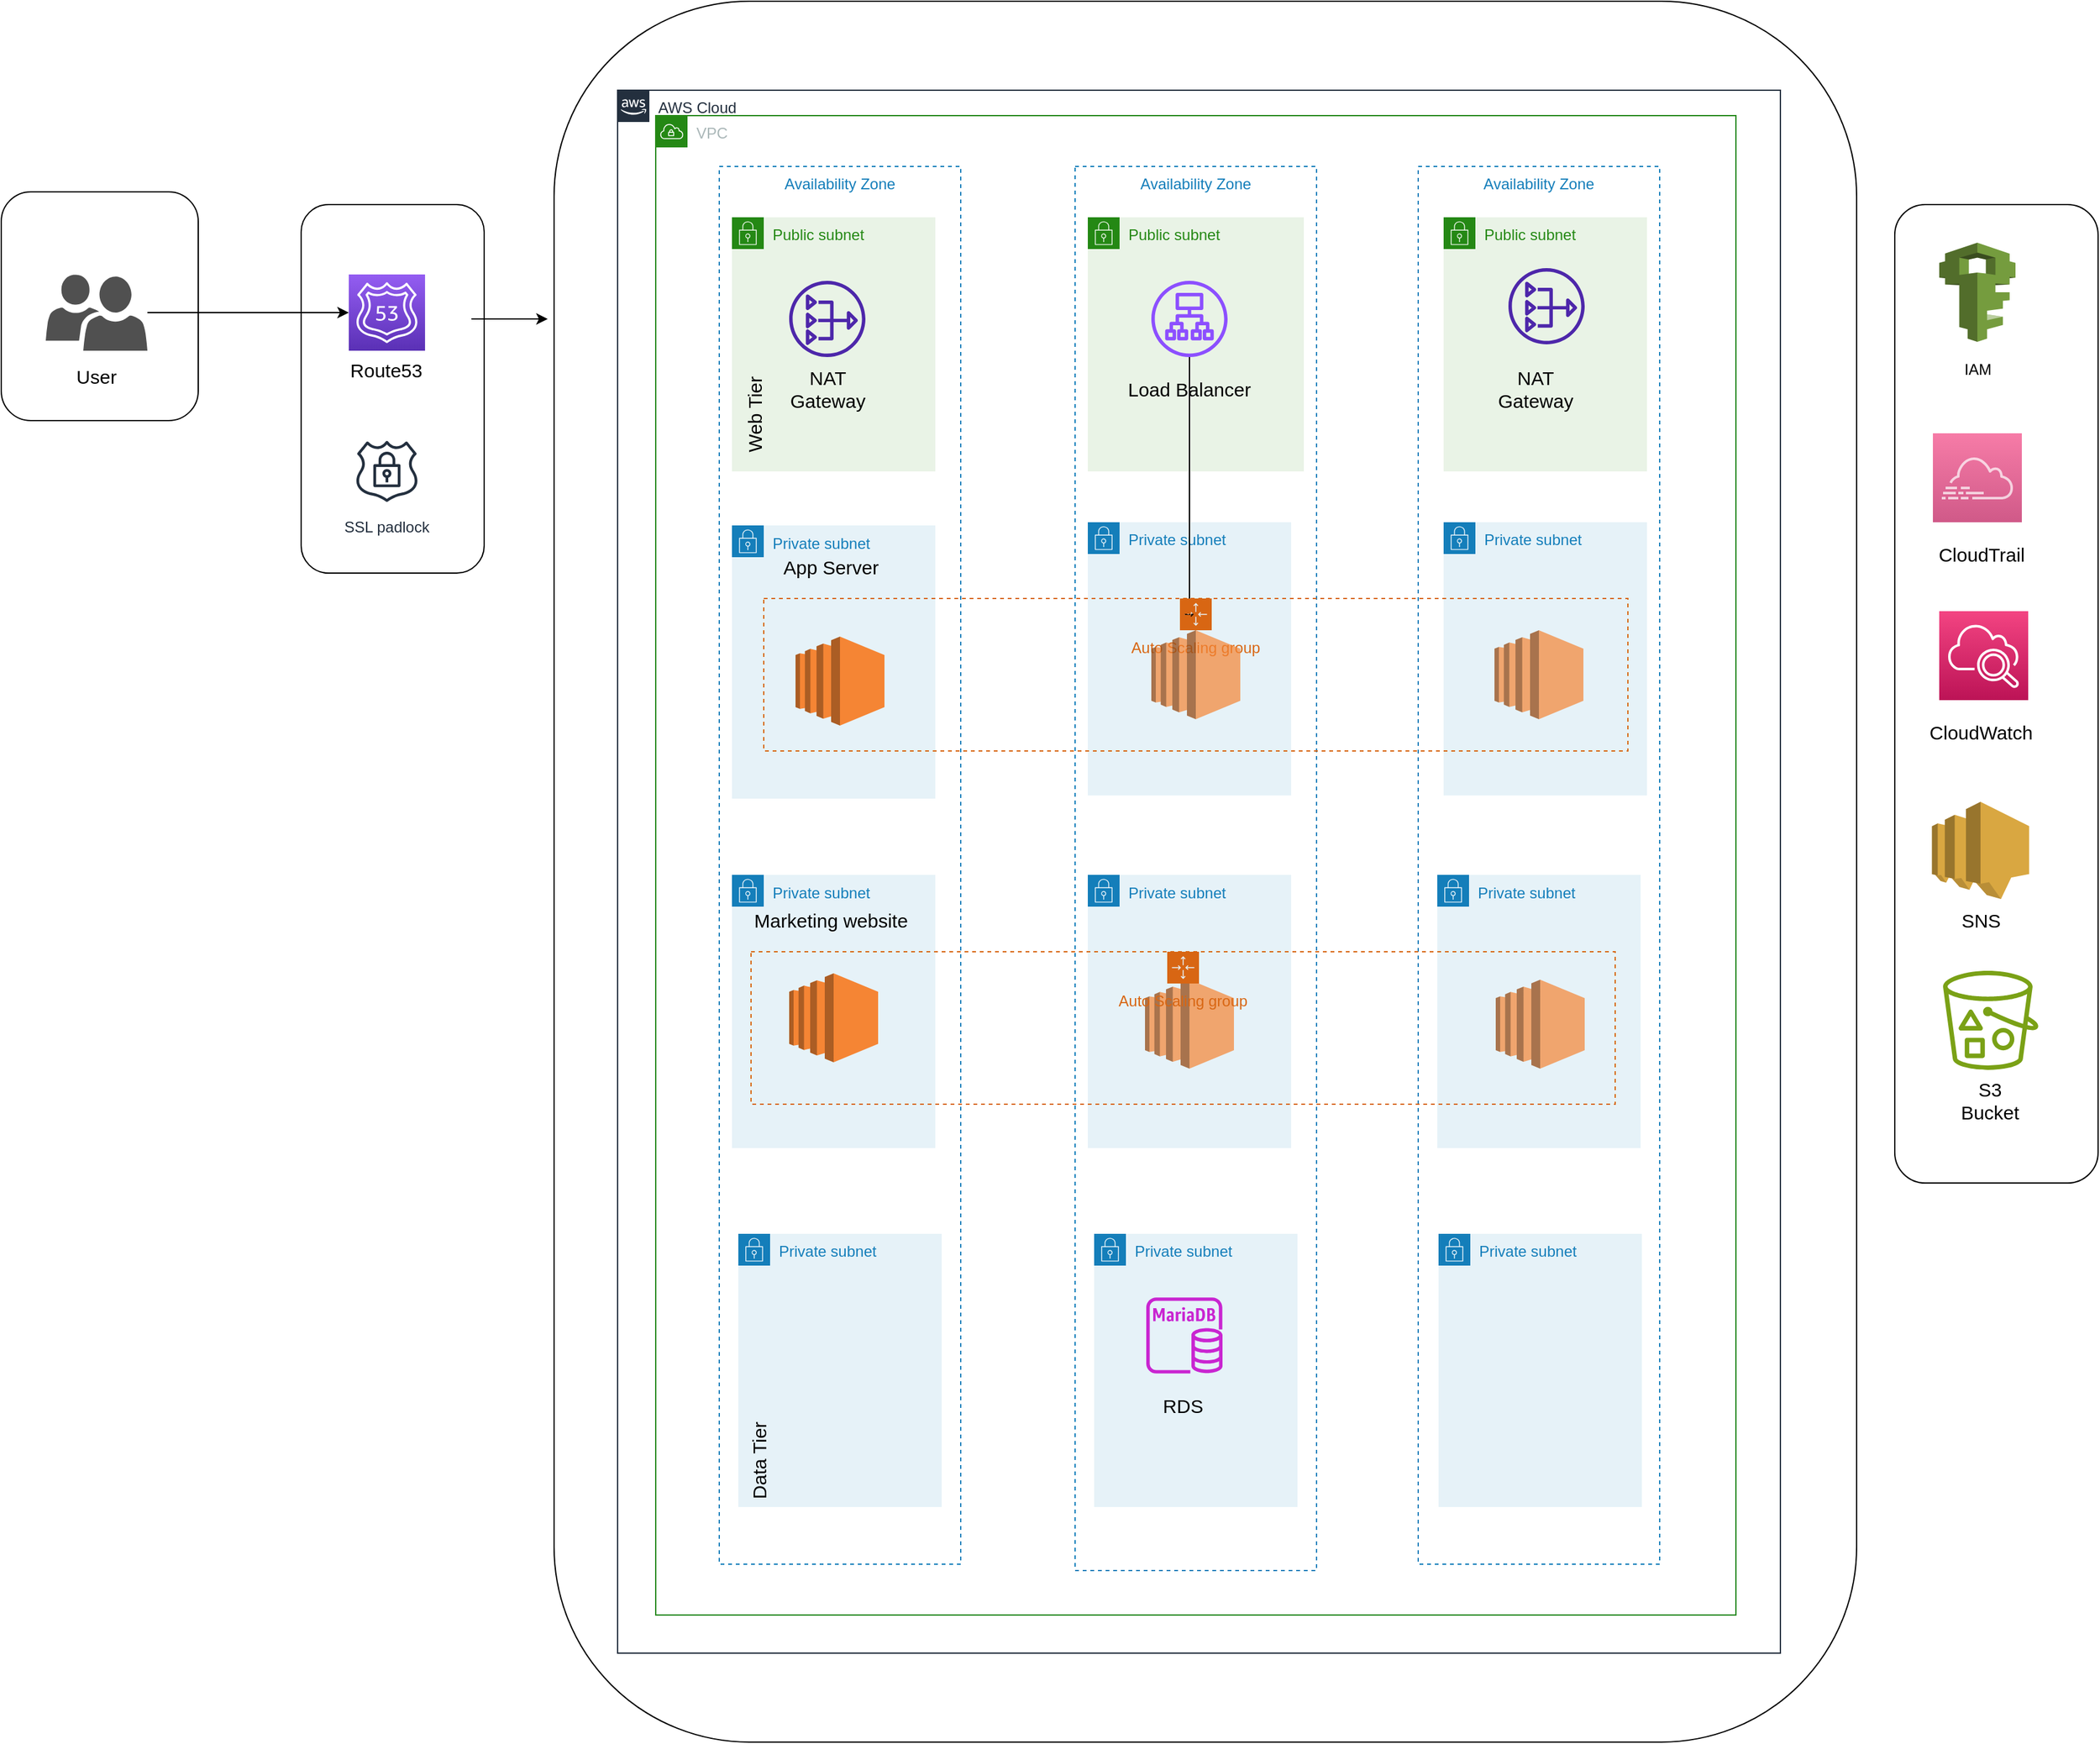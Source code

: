 <mxfile version="23.1.0" type="github">
  <diagram name="Page-1" id="WNXpiY1kzUANpxHg-rSh">
    <mxGraphModel dx="3048" dy="1809" grid="1" gridSize="10" guides="1" tooltips="1" connect="1" arrows="1" fold="1" page="1" pageScale="1" pageWidth="1333" pageHeight="898" math="0" shadow="0">
      <root>
        <mxCell id="0" />
        <mxCell id="1" parent="0" />
        <mxCell id="lXHlsgU_vgeaITfdus4w-3" value="" style="rounded=1;whiteSpace=wrap;html=1;" parent="1" vertex="1">
          <mxGeometry x="1320" y="-90" width="160" height="770" as="geometry" />
        </mxCell>
        <mxCell id="lXHlsgU_vgeaITfdus4w-4" value="" style="rounded=1;whiteSpace=wrap;html=1;" parent="1" vertex="1">
          <mxGeometry x="65.97" y="-90" width="144.03" height="290" as="geometry" />
        </mxCell>
        <mxCell id="lXHlsgU_vgeaITfdus4w-5" value="" style="rounded=1;whiteSpace=wrap;html=1;" parent="1" vertex="1">
          <mxGeometry x="-170" y="-100" width="155" height="180" as="geometry" />
        </mxCell>
        <mxCell id="lXHlsgU_vgeaITfdus4w-6" value="" style="rounded=1;whiteSpace=wrap;html=1;" parent="1" vertex="1">
          <mxGeometry x="265" y="-250" width="1025" height="1370" as="geometry" />
        </mxCell>
        <mxCell id="lXHlsgU_vgeaITfdus4w-7" value="AWS Cloud" style="points=[[0,0],[0.25,0],[0.5,0],[0.75,0],[1,0],[1,0.25],[1,0.5],[1,0.75],[1,1],[0.75,1],[0.5,1],[0.25,1],[0,1],[0,0.75],[0,0.5],[0,0.25]];outlineConnect=0;gradientColor=none;html=1;whiteSpace=wrap;fontSize=12;fontStyle=0;container=1;pointerEvents=0;collapsible=0;recursiveResize=0;shape=mxgraph.aws4.group;grIcon=mxgraph.aws4.group_aws_cloud_alt;strokeColor=#232F3E;fillColor=none;verticalAlign=top;align=left;spacingLeft=30;fontColor=#232F3E;dashed=0;" parent="1" vertex="1">
          <mxGeometry x="315" y="-180" width="915" height="1230" as="geometry" />
        </mxCell>
        <mxCell id="lXHlsgU_vgeaITfdus4w-8" value="VPC" style="points=[[0,0],[0.25,0],[0.5,0],[0.75,0],[1,0],[1,0.25],[1,0.5],[1,0.75],[1,1],[0.75,1],[0.5,1],[0.25,1],[0,1],[0,0.75],[0,0.5],[0,0.25]];outlineConnect=0;gradientColor=none;html=1;whiteSpace=wrap;fontSize=12;fontStyle=0;container=1;pointerEvents=0;collapsible=0;recursiveResize=0;shape=mxgraph.aws4.group;grIcon=mxgraph.aws4.group_vpc;strokeColor=#248814;fillColor=none;verticalAlign=top;align=left;spacingLeft=30;fontColor=#AAB7B8;dashed=0;" parent="lXHlsgU_vgeaITfdus4w-7" vertex="1">
          <mxGeometry x="30" y="20" width="850" height="1180" as="geometry" />
        </mxCell>
        <mxCell id="lXHlsgU_vgeaITfdus4w-9" value="Availability Zone" style="fillColor=none;strokeColor=#147EBA;dashed=1;verticalAlign=top;fontStyle=0;fontColor=#147EBA;" parent="lXHlsgU_vgeaITfdus4w-8" vertex="1">
          <mxGeometry x="50" y="40" width="190" height="1100" as="geometry" />
        </mxCell>
        <mxCell id="lXHlsgU_vgeaITfdus4w-10" value="Public subnet" style="points=[[0,0],[0.25,0],[0.5,0],[0.75,0],[1,0],[1,0.25],[1,0.5],[1,0.75],[1,1],[0.75,1],[0.5,1],[0.25,1],[0,1],[0,0.75],[0,0.5],[0,0.25]];outlineConnect=0;gradientColor=none;html=1;whiteSpace=wrap;fontSize=12;fontStyle=0;container=1;pointerEvents=0;collapsible=0;recursiveResize=0;shape=mxgraph.aws4.group;grIcon=mxgraph.aws4.group_security_group;grStroke=0;strokeColor=#248814;fillColor=#E9F3E6;verticalAlign=top;align=left;spacingLeft=30;fontColor=#248814;dashed=0;" parent="lXHlsgU_vgeaITfdus4w-8" vertex="1">
          <mxGeometry x="60" y="80" width="160" height="200" as="geometry" />
        </mxCell>
        <mxCell id="lXHlsgU_vgeaITfdus4w-11" value="Web Tier" style="text;html=1;strokeColor=none;fillColor=none;align=center;verticalAlign=middle;whiteSpace=wrap;rounded=0;fontSize=15;rotation=270;" parent="lXHlsgU_vgeaITfdus4w-10" vertex="1">
          <mxGeometry x="-25" y="140" width="85" height="30" as="geometry" />
        </mxCell>
        <mxCell id="bIv_qjZkNBDt_8BkcTH7-18" value="NAT Gateway" style="text;html=1;strokeColor=none;fillColor=none;align=center;verticalAlign=middle;whiteSpace=wrap;rounded=0;fontSize=15;" parent="lXHlsgU_vgeaITfdus4w-10" vertex="1">
          <mxGeometry x="37.5" y="120" width="75" height="30" as="geometry" />
        </mxCell>
        <mxCell id="lXHlsgU_vgeaITfdus4w-13" value="Public subnet" style="points=[[0,0],[0.25,0],[0.5,0],[0.75,0],[1,0],[1,0.25],[1,0.5],[1,0.75],[1,1],[0.75,1],[0.5,1],[0.25,1],[0,1],[0,0.75],[0,0.5],[0,0.25]];outlineConnect=0;gradientColor=none;html=1;whiteSpace=wrap;fontSize=12;fontStyle=0;container=1;pointerEvents=0;collapsible=0;recursiveResize=0;shape=mxgraph.aws4.group;grIcon=mxgraph.aws4.group_security_group;grStroke=0;strokeColor=#248814;fillColor=#E9F3E6;verticalAlign=top;align=left;spacingLeft=30;fontColor=#248814;dashed=0;" parent="lXHlsgU_vgeaITfdus4w-8" vertex="1">
          <mxGeometry x="340" y="80" width="170" height="200" as="geometry" />
        </mxCell>
        <mxCell id="bIv_qjZkNBDt_8BkcTH7-3" value="" style="sketch=0;outlineConnect=0;fontColor=#232F3E;gradientColor=none;fillColor=#8C4FFF;strokeColor=none;dashed=0;verticalLabelPosition=bottom;verticalAlign=top;align=center;html=1;fontSize=12;fontStyle=0;aspect=fixed;pointerEvents=1;shape=mxgraph.aws4.application_load_balancer;" parent="lXHlsgU_vgeaITfdus4w-13" vertex="1">
          <mxGeometry x="50" y="50" width="60" height="60" as="geometry" />
        </mxCell>
        <mxCell id="bIv_qjZkNBDt_8BkcTH7-4" value="&lt;font style=&quot;font-size: 15px;&quot;&gt;Load Balancer&lt;/font&gt;" style="text;html=1;strokeColor=none;fillColor=none;align=center;verticalAlign=middle;whiteSpace=wrap;rounded=0;" parent="lXHlsgU_vgeaITfdus4w-13" vertex="1">
          <mxGeometry x="25" y="120" width="110" height="30" as="geometry" />
        </mxCell>
        <mxCell id="lXHlsgU_vgeaITfdus4w-15" value="Availability Zone" style="fillColor=none;strokeColor=#147EBA;dashed=1;verticalAlign=top;fontStyle=0;fontColor=#147EBA;" parent="lXHlsgU_vgeaITfdus4w-8" vertex="1">
          <mxGeometry x="600" y="40" width="190" height="1100" as="geometry" />
        </mxCell>
        <mxCell id="lXHlsgU_vgeaITfdus4w-16" value="Public subnet" style="points=[[0,0],[0.25,0],[0.5,0],[0.75,0],[1,0],[1,0.25],[1,0.5],[1,0.75],[1,1],[0.75,1],[0.5,1],[0.25,1],[0,1],[0,0.75],[0,0.5],[0,0.25]];outlineConnect=0;gradientColor=none;html=1;whiteSpace=wrap;fontSize=12;fontStyle=0;container=1;pointerEvents=0;collapsible=0;recursiveResize=0;shape=mxgraph.aws4.group;grIcon=mxgraph.aws4.group_security_group;grStroke=0;strokeColor=#248814;fillColor=#E9F3E6;verticalAlign=top;align=left;spacingLeft=30;fontColor=#248814;dashed=0;" parent="lXHlsgU_vgeaITfdus4w-8" vertex="1">
          <mxGeometry x="620" y="80" width="160" height="200" as="geometry" />
        </mxCell>
        <mxCell id="lXHlsgU_vgeaITfdus4w-18" value="Private subnet" style="points=[[0,0],[0.25,0],[0.5,0],[0.75,0],[1,0],[1,0.25],[1,0.5],[1,0.75],[1,1],[0.75,1],[0.5,1],[0.25,1],[0,1],[0,0.75],[0,0.5],[0,0.25]];outlineConnect=0;gradientColor=none;html=1;whiteSpace=wrap;fontSize=12;fontStyle=0;container=1;pointerEvents=0;collapsible=0;recursiveResize=0;shape=mxgraph.aws4.group;grIcon=mxgraph.aws4.group_security_group;grStroke=0;strokeColor=#147EBA;fillColor=#E6F2F8;verticalAlign=top;align=left;spacingLeft=30;fontColor=#147EBA;dashed=0;" parent="lXHlsgU_vgeaITfdus4w-8" vertex="1">
          <mxGeometry x="60" y="322.5" width="160" height="215" as="geometry" />
        </mxCell>
        <mxCell id="lXHlsgU_vgeaITfdus4w-52" value="App Server" style="text;html=1;strokeColor=none;fillColor=none;align=center;verticalAlign=middle;whiteSpace=wrap;rounded=0;fontSize=15;rotation=0;" parent="lXHlsgU_vgeaITfdus4w-18" vertex="1">
          <mxGeometry x="7.5" y="17.5" width="140" height="30" as="geometry" />
        </mxCell>
        <mxCell id="lXHlsgU_vgeaITfdus4w-20" value="Private subnet" style="points=[[0,0],[0.25,0],[0.5,0],[0.75,0],[1,0],[1,0.25],[1,0.5],[1,0.75],[1,1],[0.75,1],[0.5,1],[0.25,1],[0,1],[0,0.75],[0,0.5],[0,0.25]];outlineConnect=0;gradientColor=none;html=1;whiteSpace=wrap;fontSize=12;fontStyle=0;container=1;pointerEvents=0;collapsible=0;recursiveResize=0;shape=mxgraph.aws4.group;grIcon=mxgraph.aws4.group_security_group;grStroke=0;strokeColor=#147EBA;fillColor=#E6F2F8;verticalAlign=top;align=left;spacingLeft=30;fontColor=#147EBA;dashed=0;" parent="lXHlsgU_vgeaITfdus4w-8" vertex="1">
          <mxGeometry x="620" y="320" width="160" height="215" as="geometry" />
        </mxCell>
        <mxCell id="lXHlsgU_vgeaITfdus4w-21" value="Private subnet" style="points=[[0,0],[0.25,0],[0.5,0],[0.75,0],[1,0],[1,0.25],[1,0.5],[1,0.75],[1,1],[0.75,1],[0.5,1],[0.25,1],[0,1],[0,0.75],[0,0.5],[0,0.25]];outlineConnect=0;gradientColor=none;html=1;whiteSpace=wrap;fontSize=12;fontStyle=0;container=1;pointerEvents=0;collapsible=0;recursiveResize=0;shape=mxgraph.aws4.group;grIcon=mxgraph.aws4.group_security_group;grStroke=0;strokeColor=#147EBA;fillColor=#E6F2F8;verticalAlign=top;align=left;spacingLeft=30;fontColor=#147EBA;dashed=0;" parent="lXHlsgU_vgeaITfdus4w-8" vertex="1">
          <mxGeometry x="340" y="320" width="160" height="215" as="geometry" />
        </mxCell>
        <mxCell id="lXHlsgU_vgeaITfdus4w-31" value="Private subnet" style="points=[[0,0],[0.25,0],[0.5,0],[0.75,0],[1,0],[1,0.25],[1,0.5],[1,0.75],[1,1],[0.75,1],[0.5,1],[0.25,1],[0,1],[0,0.75],[0,0.5],[0,0.25]];outlineConnect=0;gradientColor=none;html=1;whiteSpace=wrap;fontSize=12;fontStyle=0;container=1;pointerEvents=0;collapsible=0;recursiveResize=0;shape=mxgraph.aws4.group;grIcon=mxgraph.aws4.group_security_group;grStroke=0;strokeColor=#147EBA;fillColor=#E6F2F8;verticalAlign=top;align=left;spacingLeft=30;fontColor=#147EBA;dashed=0;" parent="lXHlsgU_vgeaITfdus4w-8" vertex="1">
          <mxGeometry x="60" y="597.5" width="160" height="215" as="geometry" />
        </mxCell>
        <mxCell id="lXHlsgU_vgeaITfdus4w-53" value="Marketing website" style="text;html=1;strokeColor=none;fillColor=none;align=center;verticalAlign=middle;whiteSpace=wrap;rounded=0;fontSize=15;rotation=0;" parent="lXHlsgU_vgeaITfdus4w-31" vertex="1">
          <mxGeometry x="7.5" y="20" width="140" height="30" as="geometry" />
        </mxCell>
        <mxCell id="lXHlsgU_vgeaITfdus4w-35" value="Private subnet" style="points=[[0,0],[0.25,0],[0.5,0],[0.75,0],[1,0],[1,0.25],[1,0.5],[1,0.75],[1,1],[0.75,1],[0.5,1],[0.25,1],[0,1],[0,0.75],[0,0.5],[0,0.25]];outlineConnect=0;gradientColor=none;html=1;whiteSpace=wrap;fontSize=12;fontStyle=0;container=1;pointerEvents=0;collapsible=0;recursiveResize=0;shape=mxgraph.aws4.group;grIcon=mxgraph.aws4.group_security_group;grStroke=0;strokeColor=#147EBA;fillColor=#E6F2F8;verticalAlign=top;align=left;spacingLeft=30;fontColor=#147EBA;dashed=0;" parent="lXHlsgU_vgeaITfdus4w-8" vertex="1">
          <mxGeometry x="340" y="597.5" width="160" height="215" as="geometry" />
        </mxCell>
        <mxCell id="lXHlsgU_vgeaITfdus4w-36" value="Private subnet" style="points=[[0,0],[0.25,0],[0.5,0],[0.75,0],[1,0],[1,0.25],[1,0.5],[1,0.75],[1,1],[0.75,1],[0.5,1],[0.25,1],[0,1],[0,0.75],[0,0.5],[0,0.25]];outlineConnect=0;gradientColor=none;html=1;whiteSpace=wrap;fontSize=12;fontStyle=0;container=1;pointerEvents=0;collapsible=0;recursiveResize=0;shape=mxgraph.aws4.group;grIcon=mxgraph.aws4.group_security_group;grStroke=0;strokeColor=#147EBA;fillColor=#E6F2F8;verticalAlign=top;align=left;spacingLeft=30;fontColor=#147EBA;dashed=0;" parent="lXHlsgU_vgeaITfdus4w-8" vertex="1">
          <mxGeometry x="615" y="597.5" width="160" height="215" as="geometry" />
        </mxCell>
        <mxCell id="lXHlsgU_vgeaITfdus4w-39" value="" style="outlineConnect=0;dashed=0;verticalLabelPosition=bottom;verticalAlign=top;align=center;html=1;shape=mxgraph.aws3.ec2;fillColor=#F58534;gradientColor=none;" parent="lXHlsgU_vgeaITfdus4w-8" vertex="1">
          <mxGeometry x="105" y="675" width="70" height="70" as="geometry" />
        </mxCell>
        <mxCell id="lXHlsgU_vgeaITfdus4w-50" value="" style="outlineConnect=0;dashed=0;verticalLabelPosition=bottom;verticalAlign=top;align=center;html=1;shape=mxgraph.aws3.ec2;fillColor=#F58534;gradientColor=none;opacity=70;textOpacity=70;" parent="lXHlsgU_vgeaITfdus4w-8" vertex="1">
          <mxGeometry x="385" y="680" width="70" height="70" as="geometry" />
        </mxCell>
        <mxCell id="lXHlsgU_vgeaITfdus4w-51" value="" style="outlineConnect=0;dashed=0;verticalLabelPosition=bottom;verticalAlign=top;align=center;html=1;shape=mxgraph.aws3.ec2;fillColor=#F58534;gradientColor=none;opacity=70;textOpacity=70;" parent="lXHlsgU_vgeaITfdus4w-8" vertex="1">
          <mxGeometry x="661" y="680" width="70" height="70" as="geometry" />
        </mxCell>
        <mxCell id="lXHlsgU_vgeaITfdus4w-104" value="Private subnet" style="points=[[0,0],[0.25,0],[0.5,0],[0.75,0],[1,0],[1,0.25],[1,0.5],[1,0.75],[1,1],[0.75,1],[0.5,1],[0.25,1],[0,1],[0,0.75],[0,0.5],[0,0.25]];outlineConnect=0;gradientColor=none;html=1;whiteSpace=wrap;fontSize=12;fontStyle=0;container=1;pointerEvents=0;collapsible=0;recursiveResize=0;shape=mxgraph.aws4.group;grIcon=mxgraph.aws4.group_security_group;grStroke=0;strokeColor=#147EBA;fillColor=#E6F2F8;verticalAlign=top;align=left;spacingLeft=30;fontColor=#147EBA;dashed=0;" parent="lXHlsgU_vgeaITfdus4w-8" vertex="1">
          <mxGeometry x="65" y="880" width="160" height="215" as="geometry" />
        </mxCell>
        <mxCell id="lXHlsgU_vgeaITfdus4w-106" value="Private subnet" style="points=[[0,0],[0.25,0],[0.5,0],[0.75,0],[1,0],[1,0.25],[1,0.5],[1,0.75],[1,1],[0.75,1],[0.5,1],[0.25,1],[0,1],[0,0.75],[0,0.5],[0,0.25]];outlineConnect=0;gradientColor=none;html=1;whiteSpace=wrap;fontSize=12;fontStyle=0;container=1;pointerEvents=0;collapsible=0;recursiveResize=0;shape=mxgraph.aws4.group;grIcon=mxgraph.aws4.group_security_group;grStroke=0;strokeColor=#147EBA;fillColor=#E6F2F8;verticalAlign=top;align=left;spacingLeft=30;fontColor=#147EBA;dashed=0;" parent="lXHlsgU_vgeaITfdus4w-8" vertex="1">
          <mxGeometry x="345" y="880" width="160" height="215" as="geometry" />
        </mxCell>
        <mxCell id="bIv_qjZkNBDt_8BkcTH7-15" value="&lt;font style=&quot;font-size: 15px;&quot;&gt;RDS&lt;/font&gt;" style="text;html=1;strokeColor=none;fillColor=none;align=center;verticalAlign=middle;whiteSpace=wrap;rounded=0;" parent="lXHlsgU_vgeaITfdus4w-106" vertex="1">
          <mxGeometry x="40" y="120" width="60" height="30" as="geometry" />
        </mxCell>
        <mxCell id="lXHlsgU_vgeaITfdus4w-108" value="Private subnet" style="points=[[0,0],[0.25,0],[0.5,0],[0.75,0],[1,0],[1,0.25],[1,0.5],[1,0.75],[1,1],[0.75,1],[0.5,1],[0.25,1],[0,1],[0,0.75],[0,0.5],[0,0.25]];outlineConnect=0;gradientColor=none;html=1;whiteSpace=wrap;fontSize=12;fontStyle=0;container=1;pointerEvents=0;collapsible=0;recursiveResize=0;shape=mxgraph.aws4.group;grIcon=mxgraph.aws4.group_security_group;grStroke=0;strokeColor=#147EBA;fillColor=#E6F2F8;verticalAlign=top;align=left;spacingLeft=30;fontColor=#147EBA;dashed=0;" parent="lXHlsgU_vgeaITfdus4w-8" vertex="1">
          <mxGeometry x="616" y="880" width="160" height="215" as="geometry" />
        </mxCell>
        <mxCell id="lXHlsgU_vgeaITfdus4w-23" value="" style="sketch=0;outlineConnect=0;fontColor=#232F3E;gradientColor=none;fillColor=#4D27AA;strokeColor=none;dashed=0;verticalLabelPosition=bottom;verticalAlign=top;align=center;html=1;fontSize=12;fontStyle=0;aspect=fixed;pointerEvents=1;shape=mxgraph.aws4.nat_gateway;" parent="lXHlsgU_vgeaITfdus4w-8" vertex="1">
          <mxGeometry x="671" y="120" width="60" height="60" as="geometry" />
        </mxCell>
        <mxCell id="lXHlsgU_vgeaITfdus4w-17" value="NAT Gateway" style="text;html=1;strokeColor=none;fillColor=none;align=center;verticalAlign=middle;whiteSpace=wrap;rounded=0;fontSize=15;" parent="lXHlsgU_vgeaITfdus4w-8" vertex="1">
          <mxGeometry x="655" y="200" width="75" height="30" as="geometry" />
        </mxCell>
        <mxCell id="bIv_qjZkNBDt_8BkcTH7-6" style="edgeStyle=orthogonalEdgeStyle;rounded=0;orthogonalLoop=1;jettySize=auto;html=1;entryX=0.5;entryY=0;entryDx=0;entryDy=0;entryPerimeter=0;" parent="lXHlsgU_vgeaITfdus4w-8" source="bIv_qjZkNBDt_8BkcTH7-3" edge="1">
          <mxGeometry relative="1" as="geometry">
            <mxPoint x="420" y="400" as="targetPoint" />
          </mxGeometry>
        </mxCell>
        <mxCell id="lXHlsgU_vgeaITfdus4w-92" value="" style="sketch=0;outlineConnect=0;fontColor=#232F3E;gradientColor=none;fillColor=#4D27AA;strokeColor=none;dashed=0;verticalLabelPosition=bottom;verticalAlign=top;align=center;html=1;fontSize=12;fontStyle=0;aspect=fixed;pointerEvents=1;shape=mxgraph.aws4.nat_gateway;" parent="lXHlsgU_vgeaITfdus4w-8" vertex="1">
          <mxGeometry x="105" y="130" width="60" height="60" as="geometry" />
        </mxCell>
        <mxCell id="bIv_qjZkNBDt_8BkcTH7-19" value="&lt;div&gt;Data Tier&lt;/div&gt;&lt;div&gt;&lt;br&gt;&lt;/div&gt;&lt;div&gt;&lt;br&gt;&lt;/div&gt;&lt;div&gt;&lt;br&gt;&lt;/div&gt;" style="text;html=1;strokeColor=none;fillColor=none;align=center;verticalAlign=middle;whiteSpace=wrap;rounded=0;fontSize=15;rotation=270;" parent="lXHlsgU_vgeaITfdus4w-8" vertex="1">
          <mxGeometry x="65" y="1058" width="85" as="geometry" />
        </mxCell>
        <mxCell id="bIv_qjZkNBDt_8BkcTH7-8" value="" style="outlineConnect=0;dashed=0;verticalLabelPosition=bottom;verticalAlign=top;align=center;html=1;shape=mxgraph.aws3.ec2;fillColor=#F58534;gradientColor=none;" parent="lXHlsgU_vgeaITfdus4w-8" vertex="1">
          <mxGeometry x="110" y="410" width="70" height="70" as="geometry" />
        </mxCell>
        <mxCell id="lXHlsgU_vgeaITfdus4w-58" value="" style="sketch=0;points=[[0,0,0],[0.25,0,0],[0.5,0,0],[0.75,0,0],[1,0,0],[0,1,0],[0.25,1,0],[0.5,1,0],[0.75,1,0],[1,1,0],[0,0.25,0],[0,0.5,0],[0,0.75,0],[1,0.25,0],[1,0.5,0],[1,0.75,0]];outlineConnect=0;fontColor=#232F3E;gradientColor=#945DF2;gradientDirection=north;fillColor=#5A30B5;strokeColor=#ffffff;dashed=0;verticalLabelPosition=bottom;verticalAlign=top;align=center;html=1;fontSize=12;fontStyle=0;aspect=fixed;shape=mxgraph.aws4.resourceIcon;resIcon=mxgraph.aws4.route_53;" parent="1" vertex="1">
          <mxGeometry x="103.47" y="-35" width="60" height="60" as="geometry" />
        </mxCell>
        <mxCell id="lXHlsgU_vgeaITfdus4w-60" value="" style="edgeStyle=orthogonalEdgeStyle;rounded=0;orthogonalLoop=1;jettySize=auto;html=1;" parent="1" source="lXHlsgU_vgeaITfdus4w-61" target="lXHlsgU_vgeaITfdus4w-58" edge="1">
          <mxGeometry relative="1" as="geometry" />
        </mxCell>
        <mxCell id="lXHlsgU_vgeaITfdus4w-61" value="" style="sketch=0;pointerEvents=1;shadow=0;dashed=0;html=1;strokeColor=none;labelPosition=center;verticalLabelPosition=bottom;verticalAlign=top;align=center;fillColor=#505050;shape=mxgraph.mscae.intune.user_group" parent="1" vertex="1">
          <mxGeometry x="-135" y="-35" width="80" height="60" as="geometry" />
        </mxCell>
        <mxCell id="lXHlsgU_vgeaITfdus4w-62" value="&lt;font style=&quot;font-size: 15px;&quot;&gt;User&lt;/font&gt;" style="text;html=1;strokeColor=none;fillColor=none;align=center;verticalAlign=middle;whiteSpace=wrap;rounded=0;" parent="1" vertex="1">
          <mxGeometry x="-140" y="30" width="90" height="30" as="geometry" />
        </mxCell>
        <mxCell id="lXHlsgU_vgeaITfdus4w-64" value="Route53" style="text;html=1;strokeColor=none;fillColor=none;align=center;verticalAlign=middle;whiteSpace=wrap;rounded=0;fontSize=15;" parent="1" vertex="1">
          <mxGeometry x="93.47" y="25" width="80" height="30" as="geometry" />
        </mxCell>
        <mxCell id="lXHlsgU_vgeaITfdus4w-66" value="" style="sketch=0;points=[[0,0,0],[0.25,0,0],[0.5,0,0],[0.75,0,0],[1,0,0],[0,1,0],[0.25,1,0],[0.5,1,0],[0.75,1,0],[1,1,0],[0,0.25,0],[0,0.5,0],[0,0.75,0],[1,0.25,0],[1,0.5,0],[1,0.75,0]];points=[[0,0,0],[0.25,0,0],[0.5,0,0],[0.75,0,0],[1,0,0],[0,1,0],[0.25,1,0],[0.5,1,0],[0.75,1,0],[1,1,0],[0,0.25,0],[0,0.5,0],[0,0.75,0],[1,0.25,0],[1,0.5,0],[1,0.75,0]];outlineConnect=0;fontColor=#232F3E;gradientColor=#F34482;gradientDirection=north;fillColor=#BC1356;strokeColor=#ffffff;dashed=0;verticalLabelPosition=bottom;verticalAlign=top;align=center;html=1;fontSize=12;fontStyle=0;aspect=fixed;shape=mxgraph.aws4.resourceIcon;resIcon=mxgraph.aws4.cloudtrail;opacity=70;" parent="1" vertex="1">
          <mxGeometry x="1350.0" y="90" width="70" height="70" as="geometry" />
        </mxCell>
        <mxCell id="lXHlsgU_vgeaITfdus4w-68" value="CloudTrail" style="text;html=1;align=center;verticalAlign=middle;resizable=0;points=[];autosize=1;strokeColor=none;fillColor=none;fontSize=15;" parent="1" vertex="1">
          <mxGeometry x="1342.5" y="170" width="90" height="30" as="geometry" />
        </mxCell>
        <mxCell id="lXHlsgU_vgeaITfdus4w-70" value="" style="sketch=0;points=[[0,0,0],[0.25,0,0],[0.5,0,0],[0.75,0,0],[1,0,0],[0,1,0],[0.25,1,0],[0.5,1,0],[0.75,1,0],[1,1,0],[0,0.25,0],[0,0.5,0],[0,0.75,0],[1,0.25,0],[1,0.5,0],[1,0.75,0]];points=[[0,0,0],[0.25,0,0],[0.5,0,0],[0.75,0,0],[1,0,0],[0,1,0],[0.25,1,0],[0.5,1,0],[0.75,1,0],[1,1,0],[0,0.25,0],[0,0.5,0],[0,0.75,0],[1,0.25,0],[1,0.5,0],[1,0.75,0]];outlineConnect=0;fontColor=#232F3E;gradientColor=#F34482;gradientDirection=north;fillColor=#BC1356;strokeColor=#ffffff;dashed=0;verticalLabelPosition=bottom;verticalAlign=top;align=center;html=1;fontSize=12;fontStyle=0;aspect=fixed;shape=mxgraph.aws4.resourceIcon;resIcon=mxgraph.aws4.cloudwatch_2;" parent="1" vertex="1">
          <mxGeometry x="1355.0" y="230" width="70" height="70" as="geometry" />
        </mxCell>
        <mxCell id="lXHlsgU_vgeaITfdus4w-71" value="&lt;font style=&quot;font-size: 15px;&quot;&gt;CloudWatch&lt;/font&gt;" style="text;html=1;strokeColor=none;fillColor=none;align=center;verticalAlign=middle;whiteSpace=wrap;rounded=0;" parent="1" vertex="1">
          <mxGeometry x="1342.5" y="310" width="90" height="30" as="geometry" />
        </mxCell>
        <mxCell id="lXHlsgU_vgeaITfdus4w-74" value="" style="outlineConnect=0;dashed=0;verticalLabelPosition=bottom;verticalAlign=top;align=center;html=1;shape=mxgraph.aws3.iam;fillColor=#759C3E;gradientColor=none;" parent="1" vertex="1">
          <mxGeometry x="1355" y="-60" width="60" height="78" as="geometry" />
        </mxCell>
        <mxCell id="lXHlsgU_vgeaITfdus4w-75" value="IAM" style="text;html=1;align=center;verticalAlign=middle;resizable=0;points=[];autosize=1;strokeColor=none;fillColor=none;" parent="1" vertex="1">
          <mxGeometry x="1365" y="25" width="40" height="30" as="geometry" />
        </mxCell>
        <mxCell id="lXHlsgU_vgeaITfdus4w-76" value="" style="outlineConnect=0;dashed=0;verticalLabelPosition=bottom;verticalAlign=top;align=center;html=1;shape=mxgraph.aws3.sns;fillColor=#D9A741;gradientColor=none;" parent="1" vertex="1">
          <mxGeometry x="1349.25" y="380" width="76.5" height="76.5" as="geometry" />
        </mxCell>
        <mxCell id="lXHlsgU_vgeaITfdus4w-77" value="&lt;font style=&quot;font-size: 15px;&quot;&gt;SNS&lt;/font&gt;" style="text;html=1;strokeColor=none;fillColor=none;align=center;verticalAlign=middle;whiteSpace=wrap;rounded=0;" parent="1" vertex="1">
          <mxGeometry x="1357.5" y="457.5" width="60" height="30" as="geometry" />
        </mxCell>
        <mxCell id="lXHlsgU_vgeaITfdus4w-91" value="Availability Zone" style="fillColor=none;strokeColor=#147EBA;dashed=1;verticalAlign=top;fontStyle=0;fontColor=#147EBA;" parent="1" vertex="1">
          <mxGeometry x="675" y="-120" width="190" height="1105" as="geometry" />
        </mxCell>
        <mxCell id="TxpPUxDE3qKfsuC-h3yg-23" value="" style="endArrow=classic;html=1;rounded=0;" parent="1" edge="1">
          <mxGeometry width="50" height="50" relative="1" as="geometry">
            <mxPoint x="200" as="sourcePoint" />
            <mxPoint x="260" as="targetPoint" />
          </mxGeometry>
        </mxCell>
        <mxCell id="bIv_qjZkNBDt_8BkcTH7-1" value="SSL padlock" style="sketch=0;outlineConnect=0;fontColor=#232F3E;gradientColor=none;strokeColor=#232F3E;fillColor=#ffffff;dashed=0;verticalLabelPosition=bottom;verticalAlign=top;align=center;html=1;fontSize=12;fontStyle=0;aspect=fixed;shape=mxgraph.aws4.resourceIcon;resIcon=mxgraph.aws4.ssl_padlock;" parent="1" vertex="1">
          <mxGeometry x="103.47" y="90" width="60" height="60" as="geometry" />
        </mxCell>
        <mxCell id="bIv_qjZkNBDt_8BkcTH7-7" value="Auto Scaling group" style="points=[[0,0],[0.25,0],[0.5,0],[0.75,0],[1,0],[1,0.25],[1,0.5],[1,0.75],[1,1],[0.75,1],[0.5,1],[0.25,1],[0,1],[0,0.75],[0,0.5],[0,0.25]];outlineConnect=0;gradientColor=none;html=1;whiteSpace=wrap;fontSize=12;fontStyle=0;container=1;pointerEvents=0;collapsible=0;recursiveResize=0;shape=mxgraph.aws4.groupCenter;grIcon=mxgraph.aws4.group_auto_scaling_group;grStroke=1;strokeColor=#D86613;fillColor=none;verticalAlign=top;align=center;fontColor=#D86613;dashed=1;spacingTop=25;" parent="1" vertex="1">
          <mxGeometry x="430" y="220" width="680" height="120" as="geometry" />
        </mxCell>
        <mxCell id="bIv_qjZkNBDt_8BkcTH7-9" value="" style="outlineConnect=0;dashed=0;verticalLabelPosition=bottom;verticalAlign=top;align=center;html=1;shape=mxgraph.aws3.ec2;fillColor=#F58534;gradientColor=none;opacity=70;" parent="bIv_qjZkNBDt_8BkcTH7-7" vertex="1">
          <mxGeometry x="305" y="25" width="70" height="70" as="geometry" />
        </mxCell>
        <mxCell id="bIv_qjZkNBDt_8BkcTH7-10" value="" style="outlineConnect=0;dashed=0;verticalLabelPosition=bottom;verticalAlign=top;align=center;html=1;shape=mxgraph.aws3.ec2;fillColor=#F58534;gradientColor=none;opacity=70;" parent="bIv_qjZkNBDt_8BkcTH7-7" vertex="1">
          <mxGeometry x="575" y="25" width="70" height="70" as="geometry" />
        </mxCell>
        <mxCell id="bIv_qjZkNBDt_8BkcTH7-12" value="Auto Scaling group" style="points=[[0,0],[0.25,0],[0.5,0],[0.75,0],[1,0],[1,0.25],[1,0.5],[1,0.75],[1,1],[0.75,1],[0.5,1],[0.25,1],[0,1],[0,0.75],[0,0.5],[0,0.25]];outlineConnect=0;gradientColor=none;html=1;whiteSpace=wrap;fontSize=12;fontStyle=0;container=1;pointerEvents=0;collapsible=0;recursiveResize=0;shape=mxgraph.aws4.groupCenter;grIcon=mxgraph.aws4.group_auto_scaling_group;grStroke=1;strokeColor=#D86613;fillColor=none;verticalAlign=top;align=center;fontColor=#D86613;dashed=1;spacingTop=25;" parent="1" vertex="1">
          <mxGeometry x="420" y="498" width="680" height="120" as="geometry" />
        </mxCell>
        <mxCell id="bIv_qjZkNBDt_8BkcTH7-14" value="" style="sketch=0;outlineConnect=0;fontColor=#232F3E;gradientColor=none;fillColor=#C925D1;strokeColor=none;dashed=0;verticalLabelPosition=bottom;verticalAlign=top;align=center;html=1;fontSize=12;fontStyle=0;aspect=fixed;pointerEvents=1;shape=mxgraph.aws4.rds_mariadb_instance;" parent="1" vertex="1">
          <mxGeometry x="731" y="770" width="60" height="60" as="geometry" />
        </mxCell>
        <mxCell id="bIv_qjZkNBDt_8BkcTH7-16" value="" style="sketch=0;outlineConnect=0;fontColor=#232F3E;gradientColor=none;fillColor=#7AA116;strokeColor=none;dashed=0;verticalLabelPosition=bottom;verticalAlign=top;align=center;html=1;fontSize=12;fontStyle=0;aspect=fixed;pointerEvents=1;shape=mxgraph.aws4.bucket_with_objects;" parent="1" vertex="1">
          <mxGeometry x="1358" y="513" width="75" height="78" as="geometry" />
        </mxCell>
        <mxCell id="bIv_qjZkNBDt_8BkcTH7-17" value="&lt;font style=&quot;font-size: 15px;&quot;&gt;S3 Bucket&lt;/font&gt;" style="text;html=1;strokeColor=none;fillColor=none;align=center;verticalAlign=middle;whiteSpace=wrap;rounded=0;" parent="1" vertex="1">
          <mxGeometry x="1365" y="600" width="60" height="30" as="geometry" />
        </mxCell>
      </root>
    </mxGraphModel>
  </diagram>
</mxfile>
